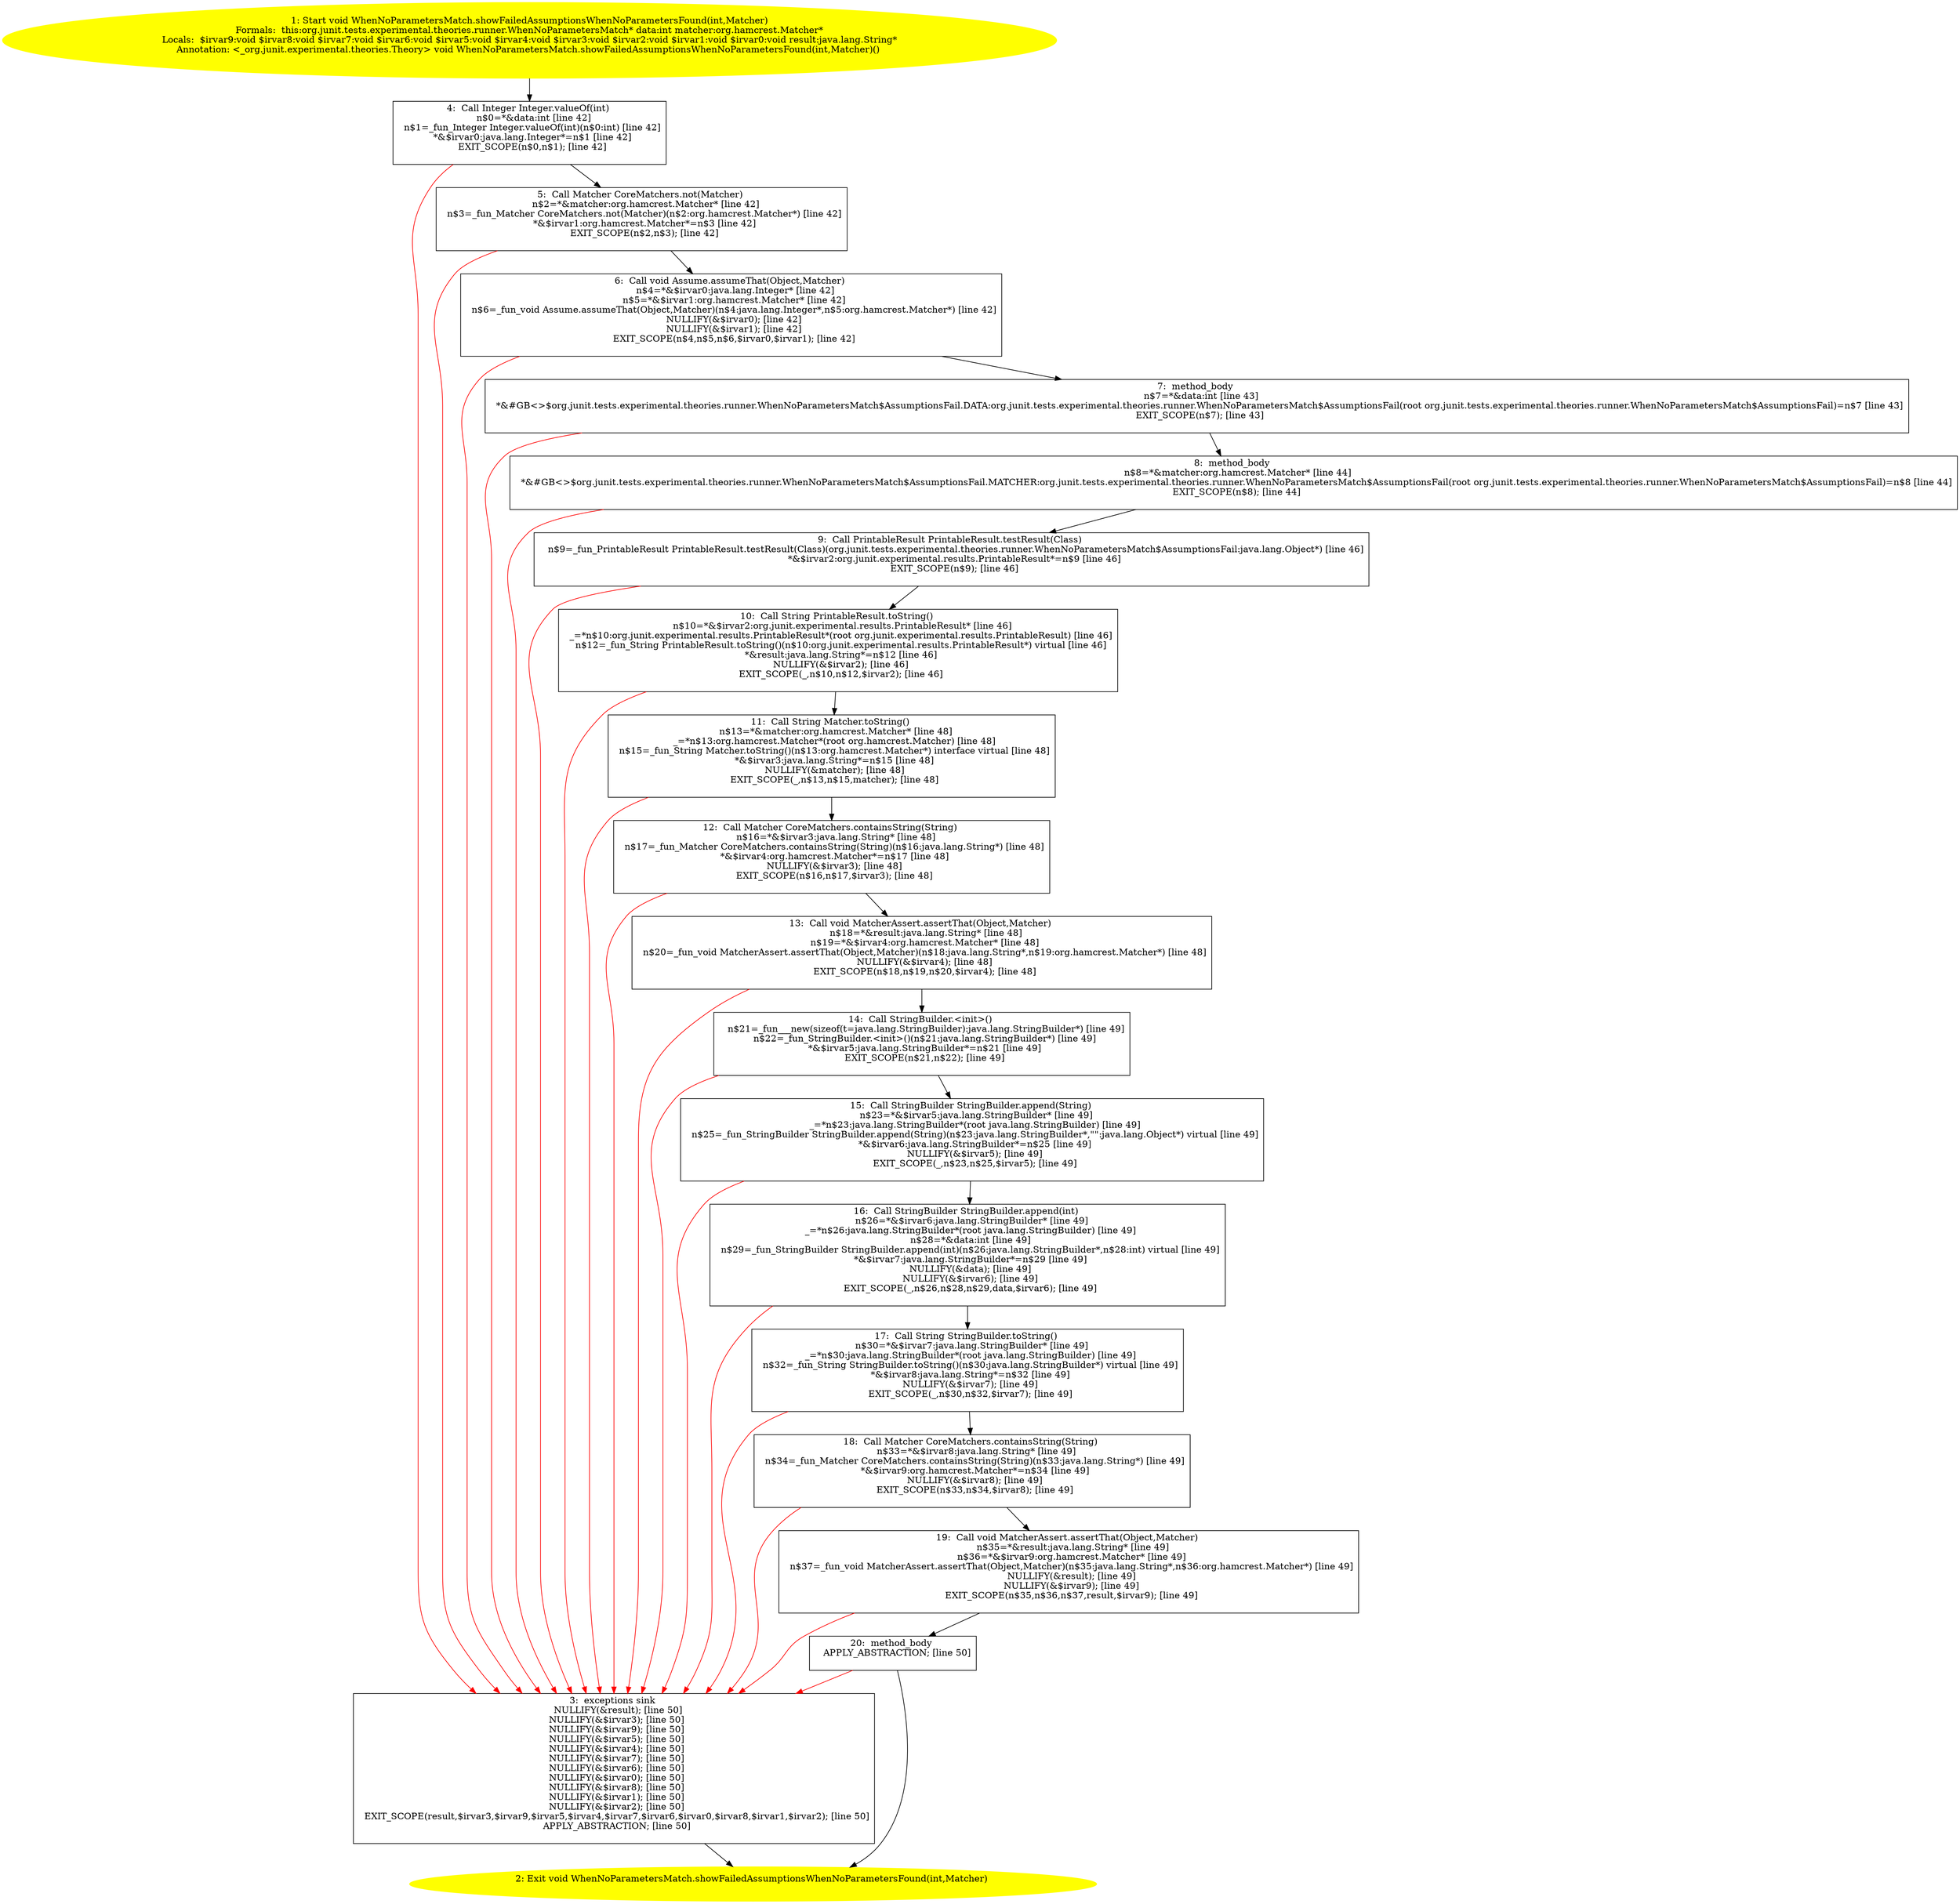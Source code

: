 /* @generated */
digraph cfg {
"org.junit.tests.experimental.theories.runner.WhenNoParametersMatch.showFailedAssumptionsWhenNoParame.4ad0164fdeae66f54f33b9df2289b7de_1" [label="1: Start void WhenNoParametersMatch.showFailedAssumptionsWhenNoParametersFound(int,Matcher)\nFormals:  this:org.junit.tests.experimental.theories.runner.WhenNoParametersMatch* data:int matcher:org.hamcrest.Matcher*\nLocals:  $irvar9:void $irvar8:void $irvar7:void $irvar6:void $irvar5:void $irvar4:void $irvar3:void $irvar2:void $irvar1:void $irvar0:void result:java.lang.String*\nAnnotation: <_org.junit.experimental.theories.Theory> void WhenNoParametersMatch.showFailedAssumptionsWhenNoParametersFound(int,Matcher)() \n  " color=yellow style=filled]
	

	 "org.junit.tests.experimental.theories.runner.WhenNoParametersMatch.showFailedAssumptionsWhenNoParame.4ad0164fdeae66f54f33b9df2289b7de_1" -> "org.junit.tests.experimental.theories.runner.WhenNoParametersMatch.showFailedAssumptionsWhenNoParame.4ad0164fdeae66f54f33b9df2289b7de_4" ;
"org.junit.tests.experimental.theories.runner.WhenNoParametersMatch.showFailedAssumptionsWhenNoParame.4ad0164fdeae66f54f33b9df2289b7de_2" [label="2: Exit void WhenNoParametersMatch.showFailedAssumptionsWhenNoParametersFound(int,Matcher) \n  " color=yellow style=filled]
	

"org.junit.tests.experimental.theories.runner.WhenNoParametersMatch.showFailedAssumptionsWhenNoParame.4ad0164fdeae66f54f33b9df2289b7de_3" [label="3:  exceptions sink \n   NULLIFY(&result); [line 50]\n  NULLIFY(&$irvar3); [line 50]\n  NULLIFY(&$irvar9); [line 50]\n  NULLIFY(&$irvar5); [line 50]\n  NULLIFY(&$irvar4); [line 50]\n  NULLIFY(&$irvar7); [line 50]\n  NULLIFY(&$irvar6); [line 50]\n  NULLIFY(&$irvar0); [line 50]\n  NULLIFY(&$irvar8); [line 50]\n  NULLIFY(&$irvar1); [line 50]\n  NULLIFY(&$irvar2); [line 50]\n  EXIT_SCOPE(result,$irvar3,$irvar9,$irvar5,$irvar4,$irvar7,$irvar6,$irvar0,$irvar8,$irvar1,$irvar2); [line 50]\n  APPLY_ABSTRACTION; [line 50]\n " shape="box"]
	

	 "org.junit.tests.experimental.theories.runner.WhenNoParametersMatch.showFailedAssumptionsWhenNoParame.4ad0164fdeae66f54f33b9df2289b7de_3" -> "org.junit.tests.experimental.theories.runner.WhenNoParametersMatch.showFailedAssumptionsWhenNoParame.4ad0164fdeae66f54f33b9df2289b7de_2" ;
"org.junit.tests.experimental.theories.runner.WhenNoParametersMatch.showFailedAssumptionsWhenNoParame.4ad0164fdeae66f54f33b9df2289b7de_4" [label="4:  Call Integer Integer.valueOf(int) \n   n$0=*&data:int [line 42]\n  n$1=_fun_Integer Integer.valueOf(int)(n$0:int) [line 42]\n  *&$irvar0:java.lang.Integer*=n$1 [line 42]\n  EXIT_SCOPE(n$0,n$1); [line 42]\n " shape="box"]
	

	 "org.junit.tests.experimental.theories.runner.WhenNoParametersMatch.showFailedAssumptionsWhenNoParame.4ad0164fdeae66f54f33b9df2289b7de_4" -> "org.junit.tests.experimental.theories.runner.WhenNoParametersMatch.showFailedAssumptionsWhenNoParame.4ad0164fdeae66f54f33b9df2289b7de_5" ;
	 "org.junit.tests.experimental.theories.runner.WhenNoParametersMatch.showFailedAssumptionsWhenNoParame.4ad0164fdeae66f54f33b9df2289b7de_4" -> "org.junit.tests.experimental.theories.runner.WhenNoParametersMatch.showFailedAssumptionsWhenNoParame.4ad0164fdeae66f54f33b9df2289b7de_3" [color="red" ];
"org.junit.tests.experimental.theories.runner.WhenNoParametersMatch.showFailedAssumptionsWhenNoParame.4ad0164fdeae66f54f33b9df2289b7de_5" [label="5:  Call Matcher CoreMatchers.not(Matcher) \n   n$2=*&matcher:org.hamcrest.Matcher* [line 42]\n  n$3=_fun_Matcher CoreMatchers.not(Matcher)(n$2:org.hamcrest.Matcher*) [line 42]\n  *&$irvar1:org.hamcrest.Matcher*=n$3 [line 42]\n  EXIT_SCOPE(n$2,n$3); [line 42]\n " shape="box"]
	

	 "org.junit.tests.experimental.theories.runner.WhenNoParametersMatch.showFailedAssumptionsWhenNoParame.4ad0164fdeae66f54f33b9df2289b7de_5" -> "org.junit.tests.experimental.theories.runner.WhenNoParametersMatch.showFailedAssumptionsWhenNoParame.4ad0164fdeae66f54f33b9df2289b7de_6" ;
	 "org.junit.tests.experimental.theories.runner.WhenNoParametersMatch.showFailedAssumptionsWhenNoParame.4ad0164fdeae66f54f33b9df2289b7de_5" -> "org.junit.tests.experimental.theories.runner.WhenNoParametersMatch.showFailedAssumptionsWhenNoParame.4ad0164fdeae66f54f33b9df2289b7de_3" [color="red" ];
"org.junit.tests.experimental.theories.runner.WhenNoParametersMatch.showFailedAssumptionsWhenNoParame.4ad0164fdeae66f54f33b9df2289b7de_6" [label="6:  Call void Assume.assumeThat(Object,Matcher) \n   n$4=*&$irvar0:java.lang.Integer* [line 42]\n  n$5=*&$irvar1:org.hamcrest.Matcher* [line 42]\n  n$6=_fun_void Assume.assumeThat(Object,Matcher)(n$4:java.lang.Integer*,n$5:org.hamcrest.Matcher*) [line 42]\n  NULLIFY(&$irvar0); [line 42]\n  NULLIFY(&$irvar1); [line 42]\n  EXIT_SCOPE(n$4,n$5,n$6,$irvar0,$irvar1); [line 42]\n " shape="box"]
	

	 "org.junit.tests.experimental.theories.runner.WhenNoParametersMatch.showFailedAssumptionsWhenNoParame.4ad0164fdeae66f54f33b9df2289b7de_6" -> "org.junit.tests.experimental.theories.runner.WhenNoParametersMatch.showFailedAssumptionsWhenNoParame.4ad0164fdeae66f54f33b9df2289b7de_7" ;
	 "org.junit.tests.experimental.theories.runner.WhenNoParametersMatch.showFailedAssumptionsWhenNoParame.4ad0164fdeae66f54f33b9df2289b7de_6" -> "org.junit.tests.experimental.theories.runner.WhenNoParametersMatch.showFailedAssumptionsWhenNoParame.4ad0164fdeae66f54f33b9df2289b7de_3" [color="red" ];
"org.junit.tests.experimental.theories.runner.WhenNoParametersMatch.showFailedAssumptionsWhenNoParame.4ad0164fdeae66f54f33b9df2289b7de_7" [label="7:  method_body \n   n$7=*&data:int [line 43]\n  *&#GB<>$org.junit.tests.experimental.theories.runner.WhenNoParametersMatch$AssumptionsFail.DATA:org.junit.tests.experimental.theories.runner.WhenNoParametersMatch$AssumptionsFail(root org.junit.tests.experimental.theories.runner.WhenNoParametersMatch$AssumptionsFail)=n$7 [line 43]\n  EXIT_SCOPE(n$7); [line 43]\n " shape="box"]
	

	 "org.junit.tests.experimental.theories.runner.WhenNoParametersMatch.showFailedAssumptionsWhenNoParame.4ad0164fdeae66f54f33b9df2289b7de_7" -> "org.junit.tests.experimental.theories.runner.WhenNoParametersMatch.showFailedAssumptionsWhenNoParame.4ad0164fdeae66f54f33b9df2289b7de_8" ;
	 "org.junit.tests.experimental.theories.runner.WhenNoParametersMatch.showFailedAssumptionsWhenNoParame.4ad0164fdeae66f54f33b9df2289b7de_7" -> "org.junit.tests.experimental.theories.runner.WhenNoParametersMatch.showFailedAssumptionsWhenNoParame.4ad0164fdeae66f54f33b9df2289b7de_3" [color="red" ];
"org.junit.tests.experimental.theories.runner.WhenNoParametersMatch.showFailedAssumptionsWhenNoParame.4ad0164fdeae66f54f33b9df2289b7de_8" [label="8:  method_body \n   n$8=*&matcher:org.hamcrest.Matcher* [line 44]\n  *&#GB<>$org.junit.tests.experimental.theories.runner.WhenNoParametersMatch$AssumptionsFail.MATCHER:org.junit.tests.experimental.theories.runner.WhenNoParametersMatch$AssumptionsFail(root org.junit.tests.experimental.theories.runner.WhenNoParametersMatch$AssumptionsFail)=n$8 [line 44]\n  EXIT_SCOPE(n$8); [line 44]\n " shape="box"]
	

	 "org.junit.tests.experimental.theories.runner.WhenNoParametersMatch.showFailedAssumptionsWhenNoParame.4ad0164fdeae66f54f33b9df2289b7de_8" -> "org.junit.tests.experimental.theories.runner.WhenNoParametersMatch.showFailedAssumptionsWhenNoParame.4ad0164fdeae66f54f33b9df2289b7de_9" ;
	 "org.junit.tests.experimental.theories.runner.WhenNoParametersMatch.showFailedAssumptionsWhenNoParame.4ad0164fdeae66f54f33b9df2289b7de_8" -> "org.junit.tests.experimental.theories.runner.WhenNoParametersMatch.showFailedAssumptionsWhenNoParame.4ad0164fdeae66f54f33b9df2289b7de_3" [color="red" ];
"org.junit.tests.experimental.theories.runner.WhenNoParametersMatch.showFailedAssumptionsWhenNoParame.4ad0164fdeae66f54f33b9df2289b7de_9" [label="9:  Call PrintableResult PrintableResult.testResult(Class) \n   n$9=_fun_PrintableResult PrintableResult.testResult(Class)(org.junit.tests.experimental.theories.runner.WhenNoParametersMatch$AssumptionsFail:java.lang.Object*) [line 46]\n  *&$irvar2:org.junit.experimental.results.PrintableResult*=n$9 [line 46]\n  EXIT_SCOPE(n$9); [line 46]\n " shape="box"]
	

	 "org.junit.tests.experimental.theories.runner.WhenNoParametersMatch.showFailedAssumptionsWhenNoParame.4ad0164fdeae66f54f33b9df2289b7de_9" -> "org.junit.tests.experimental.theories.runner.WhenNoParametersMatch.showFailedAssumptionsWhenNoParame.4ad0164fdeae66f54f33b9df2289b7de_10" ;
	 "org.junit.tests.experimental.theories.runner.WhenNoParametersMatch.showFailedAssumptionsWhenNoParame.4ad0164fdeae66f54f33b9df2289b7de_9" -> "org.junit.tests.experimental.theories.runner.WhenNoParametersMatch.showFailedAssumptionsWhenNoParame.4ad0164fdeae66f54f33b9df2289b7de_3" [color="red" ];
"org.junit.tests.experimental.theories.runner.WhenNoParametersMatch.showFailedAssumptionsWhenNoParame.4ad0164fdeae66f54f33b9df2289b7de_10" [label="10:  Call String PrintableResult.toString() \n   n$10=*&$irvar2:org.junit.experimental.results.PrintableResult* [line 46]\n  _=*n$10:org.junit.experimental.results.PrintableResult*(root org.junit.experimental.results.PrintableResult) [line 46]\n  n$12=_fun_String PrintableResult.toString()(n$10:org.junit.experimental.results.PrintableResult*) virtual [line 46]\n  *&result:java.lang.String*=n$12 [line 46]\n  NULLIFY(&$irvar2); [line 46]\n  EXIT_SCOPE(_,n$10,n$12,$irvar2); [line 46]\n " shape="box"]
	

	 "org.junit.tests.experimental.theories.runner.WhenNoParametersMatch.showFailedAssumptionsWhenNoParame.4ad0164fdeae66f54f33b9df2289b7de_10" -> "org.junit.tests.experimental.theories.runner.WhenNoParametersMatch.showFailedAssumptionsWhenNoParame.4ad0164fdeae66f54f33b9df2289b7de_11" ;
	 "org.junit.tests.experimental.theories.runner.WhenNoParametersMatch.showFailedAssumptionsWhenNoParame.4ad0164fdeae66f54f33b9df2289b7de_10" -> "org.junit.tests.experimental.theories.runner.WhenNoParametersMatch.showFailedAssumptionsWhenNoParame.4ad0164fdeae66f54f33b9df2289b7de_3" [color="red" ];
"org.junit.tests.experimental.theories.runner.WhenNoParametersMatch.showFailedAssumptionsWhenNoParame.4ad0164fdeae66f54f33b9df2289b7de_11" [label="11:  Call String Matcher.toString() \n   n$13=*&matcher:org.hamcrest.Matcher* [line 48]\n  _=*n$13:org.hamcrest.Matcher*(root org.hamcrest.Matcher) [line 48]\n  n$15=_fun_String Matcher.toString()(n$13:org.hamcrest.Matcher*) interface virtual [line 48]\n  *&$irvar3:java.lang.String*=n$15 [line 48]\n  NULLIFY(&matcher); [line 48]\n  EXIT_SCOPE(_,n$13,n$15,matcher); [line 48]\n " shape="box"]
	

	 "org.junit.tests.experimental.theories.runner.WhenNoParametersMatch.showFailedAssumptionsWhenNoParame.4ad0164fdeae66f54f33b9df2289b7de_11" -> "org.junit.tests.experimental.theories.runner.WhenNoParametersMatch.showFailedAssumptionsWhenNoParame.4ad0164fdeae66f54f33b9df2289b7de_12" ;
	 "org.junit.tests.experimental.theories.runner.WhenNoParametersMatch.showFailedAssumptionsWhenNoParame.4ad0164fdeae66f54f33b9df2289b7de_11" -> "org.junit.tests.experimental.theories.runner.WhenNoParametersMatch.showFailedAssumptionsWhenNoParame.4ad0164fdeae66f54f33b9df2289b7de_3" [color="red" ];
"org.junit.tests.experimental.theories.runner.WhenNoParametersMatch.showFailedAssumptionsWhenNoParame.4ad0164fdeae66f54f33b9df2289b7de_12" [label="12:  Call Matcher CoreMatchers.containsString(String) \n   n$16=*&$irvar3:java.lang.String* [line 48]\n  n$17=_fun_Matcher CoreMatchers.containsString(String)(n$16:java.lang.String*) [line 48]\n  *&$irvar4:org.hamcrest.Matcher*=n$17 [line 48]\n  NULLIFY(&$irvar3); [line 48]\n  EXIT_SCOPE(n$16,n$17,$irvar3); [line 48]\n " shape="box"]
	

	 "org.junit.tests.experimental.theories.runner.WhenNoParametersMatch.showFailedAssumptionsWhenNoParame.4ad0164fdeae66f54f33b9df2289b7de_12" -> "org.junit.tests.experimental.theories.runner.WhenNoParametersMatch.showFailedAssumptionsWhenNoParame.4ad0164fdeae66f54f33b9df2289b7de_13" ;
	 "org.junit.tests.experimental.theories.runner.WhenNoParametersMatch.showFailedAssumptionsWhenNoParame.4ad0164fdeae66f54f33b9df2289b7de_12" -> "org.junit.tests.experimental.theories.runner.WhenNoParametersMatch.showFailedAssumptionsWhenNoParame.4ad0164fdeae66f54f33b9df2289b7de_3" [color="red" ];
"org.junit.tests.experimental.theories.runner.WhenNoParametersMatch.showFailedAssumptionsWhenNoParame.4ad0164fdeae66f54f33b9df2289b7de_13" [label="13:  Call void MatcherAssert.assertThat(Object,Matcher) \n   n$18=*&result:java.lang.String* [line 48]\n  n$19=*&$irvar4:org.hamcrest.Matcher* [line 48]\n  n$20=_fun_void MatcherAssert.assertThat(Object,Matcher)(n$18:java.lang.String*,n$19:org.hamcrest.Matcher*) [line 48]\n  NULLIFY(&$irvar4); [line 48]\n  EXIT_SCOPE(n$18,n$19,n$20,$irvar4); [line 48]\n " shape="box"]
	

	 "org.junit.tests.experimental.theories.runner.WhenNoParametersMatch.showFailedAssumptionsWhenNoParame.4ad0164fdeae66f54f33b9df2289b7de_13" -> "org.junit.tests.experimental.theories.runner.WhenNoParametersMatch.showFailedAssumptionsWhenNoParame.4ad0164fdeae66f54f33b9df2289b7de_14" ;
	 "org.junit.tests.experimental.theories.runner.WhenNoParametersMatch.showFailedAssumptionsWhenNoParame.4ad0164fdeae66f54f33b9df2289b7de_13" -> "org.junit.tests.experimental.theories.runner.WhenNoParametersMatch.showFailedAssumptionsWhenNoParame.4ad0164fdeae66f54f33b9df2289b7de_3" [color="red" ];
"org.junit.tests.experimental.theories.runner.WhenNoParametersMatch.showFailedAssumptionsWhenNoParame.4ad0164fdeae66f54f33b9df2289b7de_14" [label="14:  Call StringBuilder.<init>() \n   n$21=_fun___new(sizeof(t=java.lang.StringBuilder):java.lang.StringBuilder*) [line 49]\n  n$22=_fun_StringBuilder.<init>()(n$21:java.lang.StringBuilder*) [line 49]\n  *&$irvar5:java.lang.StringBuilder*=n$21 [line 49]\n  EXIT_SCOPE(n$21,n$22); [line 49]\n " shape="box"]
	

	 "org.junit.tests.experimental.theories.runner.WhenNoParametersMatch.showFailedAssumptionsWhenNoParame.4ad0164fdeae66f54f33b9df2289b7de_14" -> "org.junit.tests.experimental.theories.runner.WhenNoParametersMatch.showFailedAssumptionsWhenNoParame.4ad0164fdeae66f54f33b9df2289b7de_15" ;
	 "org.junit.tests.experimental.theories.runner.WhenNoParametersMatch.showFailedAssumptionsWhenNoParame.4ad0164fdeae66f54f33b9df2289b7de_14" -> "org.junit.tests.experimental.theories.runner.WhenNoParametersMatch.showFailedAssumptionsWhenNoParame.4ad0164fdeae66f54f33b9df2289b7de_3" [color="red" ];
"org.junit.tests.experimental.theories.runner.WhenNoParametersMatch.showFailedAssumptionsWhenNoParame.4ad0164fdeae66f54f33b9df2289b7de_15" [label="15:  Call StringBuilder StringBuilder.append(String) \n   n$23=*&$irvar5:java.lang.StringBuilder* [line 49]\n  _=*n$23:java.lang.StringBuilder*(root java.lang.StringBuilder) [line 49]\n  n$25=_fun_StringBuilder StringBuilder.append(String)(n$23:java.lang.StringBuilder*,\"\":java.lang.Object*) virtual [line 49]\n  *&$irvar6:java.lang.StringBuilder*=n$25 [line 49]\n  NULLIFY(&$irvar5); [line 49]\n  EXIT_SCOPE(_,n$23,n$25,$irvar5); [line 49]\n " shape="box"]
	

	 "org.junit.tests.experimental.theories.runner.WhenNoParametersMatch.showFailedAssumptionsWhenNoParame.4ad0164fdeae66f54f33b9df2289b7de_15" -> "org.junit.tests.experimental.theories.runner.WhenNoParametersMatch.showFailedAssumptionsWhenNoParame.4ad0164fdeae66f54f33b9df2289b7de_16" ;
	 "org.junit.tests.experimental.theories.runner.WhenNoParametersMatch.showFailedAssumptionsWhenNoParame.4ad0164fdeae66f54f33b9df2289b7de_15" -> "org.junit.tests.experimental.theories.runner.WhenNoParametersMatch.showFailedAssumptionsWhenNoParame.4ad0164fdeae66f54f33b9df2289b7de_3" [color="red" ];
"org.junit.tests.experimental.theories.runner.WhenNoParametersMatch.showFailedAssumptionsWhenNoParame.4ad0164fdeae66f54f33b9df2289b7de_16" [label="16:  Call StringBuilder StringBuilder.append(int) \n   n$26=*&$irvar6:java.lang.StringBuilder* [line 49]\n  _=*n$26:java.lang.StringBuilder*(root java.lang.StringBuilder) [line 49]\n  n$28=*&data:int [line 49]\n  n$29=_fun_StringBuilder StringBuilder.append(int)(n$26:java.lang.StringBuilder*,n$28:int) virtual [line 49]\n  *&$irvar7:java.lang.StringBuilder*=n$29 [line 49]\n  NULLIFY(&data); [line 49]\n  NULLIFY(&$irvar6); [line 49]\n  EXIT_SCOPE(_,n$26,n$28,n$29,data,$irvar6); [line 49]\n " shape="box"]
	

	 "org.junit.tests.experimental.theories.runner.WhenNoParametersMatch.showFailedAssumptionsWhenNoParame.4ad0164fdeae66f54f33b9df2289b7de_16" -> "org.junit.tests.experimental.theories.runner.WhenNoParametersMatch.showFailedAssumptionsWhenNoParame.4ad0164fdeae66f54f33b9df2289b7de_17" ;
	 "org.junit.tests.experimental.theories.runner.WhenNoParametersMatch.showFailedAssumptionsWhenNoParame.4ad0164fdeae66f54f33b9df2289b7de_16" -> "org.junit.tests.experimental.theories.runner.WhenNoParametersMatch.showFailedAssumptionsWhenNoParame.4ad0164fdeae66f54f33b9df2289b7de_3" [color="red" ];
"org.junit.tests.experimental.theories.runner.WhenNoParametersMatch.showFailedAssumptionsWhenNoParame.4ad0164fdeae66f54f33b9df2289b7de_17" [label="17:  Call String StringBuilder.toString() \n   n$30=*&$irvar7:java.lang.StringBuilder* [line 49]\n  _=*n$30:java.lang.StringBuilder*(root java.lang.StringBuilder) [line 49]\n  n$32=_fun_String StringBuilder.toString()(n$30:java.lang.StringBuilder*) virtual [line 49]\n  *&$irvar8:java.lang.String*=n$32 [line 49]\n  NULLIFY(&$irvar7); [line 49]\n  EXIT_SCOPE(_,n$30,n$32,$irvar7); [line 49]\n " shape="box"]
	

	 "org.junit.tests.experimental.theories.runner.WhenNoParametersMatch.showFailedAssumptionsWhenNoParame.4ad0164fdeae66f54f33b9df2289b7de_17" -> "org.junit.tests.experimental.theories.runner.WhenNoParametersMatch.showFailedAssumptionsWhenNoParame.4ad0164fdeae66f54f33b9df2289b7de_18" ;
	 "org.junit.tests.experimental.theories.runner.WhenNoParametersMatch.showFailedAssumptionsWhenNoParame.4ad0164fdeae66f54f33b9df2289b7de_17" -> "org.junit.tests.experimental.theories.runner.WhenNoParametersMatch.showFailedAssumptionsWhenNoParame.4ad0164fdeae66f54f33b9df2289b7de_3" [color="red" ];
"org.junit.tests.experimental.theories.runner.WhenNoParametersMatch.showFailedAssumptionsWhenNoParame.4ad0164fdeae66f54f33b9df2289b7de_18" [label="18:  Call Matcher CoreMatchers.containsString(String) \n   n$33=*&$irvar8:java.lang.String* [line 49]\n  n$34=_fun_Matcher CoreMatchers.containsString(String)(n$33:java.lang.String*) [line 49]\n  *&$irvar9:org.hamcrest.Matcher*=n$34 [line 49]\n  NULLIFY(&$irvar8); [line 49]\n  EXIT_SCOPE(n$33,n$34,$irvar8); [line 49]\n " shape="box"]
	

	 "org.junit.tests.experimental.theories.runner.WhenNoParametersMatch.showFailedAssumptionsWhenNoParame.4ad0164fdeae66f54f33b9df2289b7de_18" -> "org.junit.tests.experimental.theories.runner.WhenNoParametersMatch.showFailedAssumptionsWhenNoParame.4ad0164fdeae66f54f33b9df2289b7de_19" ;
	 "org.junit.tests.experimental.theories.runner.WhenNoParametersMatch.showFailedAssumptionsWhenNoParame.4ad0164fdeae66f54f33b9df2289b7de_18" -> "org.junit.tests.experimental.theories.runner.WhenNoParametersMatch.showFailedAssumptionsWhenNoParame.4ad0164fdeae66f54f33b9df2289b7de_3" [color="red" ];
"org.junit.tests.experimental.theories.runner.WhenNoParametersMatch.showFailedAssumptionsWhenNoParame.4ad0164fdeae66f54f33b9df2289b7de_19" [label="19:  Call void MatcherAssert.assertThat(Object,Matcher) \n   n$35=*&result:java.lang.String* [line 49]\n  n$36=*&$irvar9:org.hamcrest.Matcher* [line 49]\n  n$37=_fun_void MatcherAssert.assertThat(Object,Matcher)(n$35:java.lang.String*,n$36:org.hamcrest.Matcher*) [line 49]\n  NULLIFY(&result); [line 49]\n  NULLIFY(&$irvar9); [line 49]\n  EXIT_SCOPE(n$35,n$36,n$37,result,$irvar9); [line 49]\n " shape="box"]
	

	 "org.junit.tests.experimental.theories.runner.WhenNoParametersMatch.showFailedAssumptionsWhenNoParame.4ad0164fdeae66f54f33b9df2289b7de_19" -> "org.junit.tests.experimental.theories.runner.WhenNoParametersMatch.showFailedAssumptionsWhenNoParame.4ad0164fdeae66f54f33b9df2289b7de_20" ;
	 "org.junit.tests.experimental.theories.runner.WhenNoParametersMatch.showFailedAssumptionsWhenNoParame.4ad0164fdeae66f54f33b9df2289b7de_19" -> "org.junit.tests.experimental.theories.runner.WhenNoParametersMatch.showFailedAssumptionsWhenNoParame.4ad0164fdeae66f54f33b9df2289b7de_3" [color="red" ];
"org.junit.tests.experimental.theories.runner.WhenNoParametersMatch.showFailedAssumptionsWhenNoParame.4ad0164fdeae66f54f33b9df2289b7de_20" [label="20:  method_body \n   APPLY_ABSTRACTION; [line 50]\n " shape="box"]
	

	 "org.junit.tests.experimental.theories.runner.WhenNoParametersMatch.showFailedAssumptionsWhenNoParame.4ad0164fdeae66f54f33b9df2289b7de_20" -> "org.junit.tests.experimental.theories.runner.WhenNoParametersMatch.showFailedAssumptionsWhenNoParame.4ad0164fdeae66f54f33b9df2289b7de_2" ;
	 "org.junit.tests.experimental.theories.runner.WhenNoParametersMatch.showFailedAssumptionsWhenNoParame.4ad0164fdeae66f54f33b9df2289b7de_20" -> "org.junit.tests.experimental.theories.runner.WhenNoParametersMatch.showFailedAssumptionsWhenNoParame.4ad0164fdeae66f54f33b9df2289b7de_3" [color="red" ];
}
